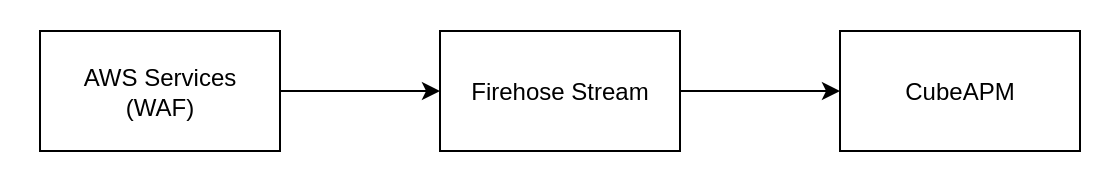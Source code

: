 <mxfile version="28.0.6">
  <diagram name="Page-1" id="AoHrSHvutFHruE96zXki">
    <mxGraphModel dx="1027" dy="609" grid="0" gridSize="10" guides="1" tooltips="1" connect="1" arrows="1" fold="1" page="1" pageScale="1" pageWidth="827" pageHeight="1169" math="0" shadow="0">
      <root>
        <mxCell id="0" />
        <mxCell id="1" parent="0" />
        <mxCell id="wSM_X8T7oFFZtxNjYqWQ-23" value="" style="rounded=0;whiteSpace=wrap;html=1;labelBackgroundColor=none;fillColor=light-dark(#FFFFFF,#000000);strokeColor=none;" vertex="1" parent="1">
          <mxGeometry x="34" y="220" width="557" height="91" as="geometry" />
        </mxCell>
        <mxCell id="wSM_X8T7oFFZtxNjYqWQ-28" value="" style="edgeStyle=orthogonalEdgeStyle;rounded=0;orthogonalLoop=1;jettySize=auto;html=1;labelBackgroundColor=none;fontColor=default;" edge="1" parent="1" source="wSM_X8T7oFFZtxNjYqWQ-25" target="wSM_X8T7oFFZtxNjYqWQ-27">
          <mxGeometry relative="1" as="geometry" />
        </mxCell>
        <mxCell id="wSM_X8T7oFFZtxNjYqWQ-25" value="AWS Services&lt;br&gt;(WAF)" style="rounded=0;whiteSpace=wrap;html=1;labelBackgroundColor=none;" vertex="1" parent="1">
          <mxGeometry x="54" y="235.5" width="120" height="60" as="geometry" />
        </mxCell>
        <mxCell id="wSM_X8T7oFFZtxNjYqWQ-30" value="" style="edgeStyle=orthogonalEdgeStyle;rounded=0;orthogonalLoop=1;jettySize=auto;html=1;labelBackgroundColor=none;fontColor=default;" edge="1" parent="1" source="wSM_X8T7oFFZtxNjYqWQ-27" target="wSM_X8T7oFFZtxNjYqWQ-29">
          <mxGeometry relative="1" as="geometry" />
        </mxCell>
        <mxCell id="wSM_X8T7oFFZtxNjYqWQ-27" value="Firehose Stream" style="rounded=0;whiteSpace=wrap;html=1;labelBackgroundColor=none;" vertex="1" parent="1">
          <mxGeometry x="254" y="235.5" width="120" height="60" as="geometry" />
        </mxCell>
        <mxCell id="wSM_X8T7oFFZtxNjYqWQ-29" value="CubeAPM" style="rounded=0;whiteSpace=wrap;html=1;labelBackgroundColor=none;" vertex="1" parent="1">
          <mxGeometry x="454" y="235.5" width="120" height="60" as="geometry" />
        </mxCell>
      </root>
    </mxGraphModel>
  </diagram>
</mxfile>
